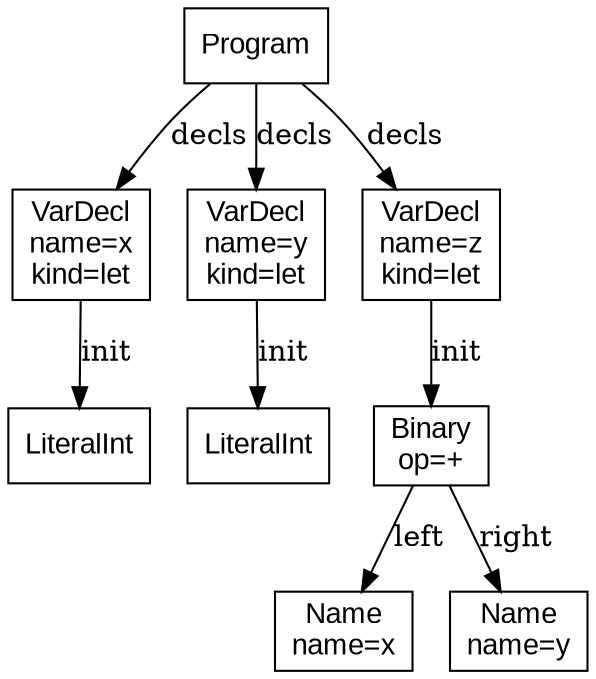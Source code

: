 digraph AST {
  node [shape=box, fontname="Arial"];
  n0 [label="Program"];
  n1 [label="VarDecl\nname=x\nkind=let"];
  n2 [label="LiteralInt"];
  n1 -> n2 [label="init"];
  n0 -> n1 [label="decls"];
  n3 [label="VarDecl\nname=y\nkind=let"];
  n4 [label="LiteralInt"];
  n3 -> n4 [label="init"];
  n0 -> n3 [label="decls"];
  n5 [label="VarDecl\nname=z\nkind=let"];
  n6 [label="Binary\nop=+"];
  n7 [label="Name\nname=x"];
  n6 -> n7 [label="left"];
  n8 [label="Name\nname=y"];
  n6 -> n8 [label="right"];
  n5 -> n6 [label="init"];
  n0 -> n5 [label="decls"];
}